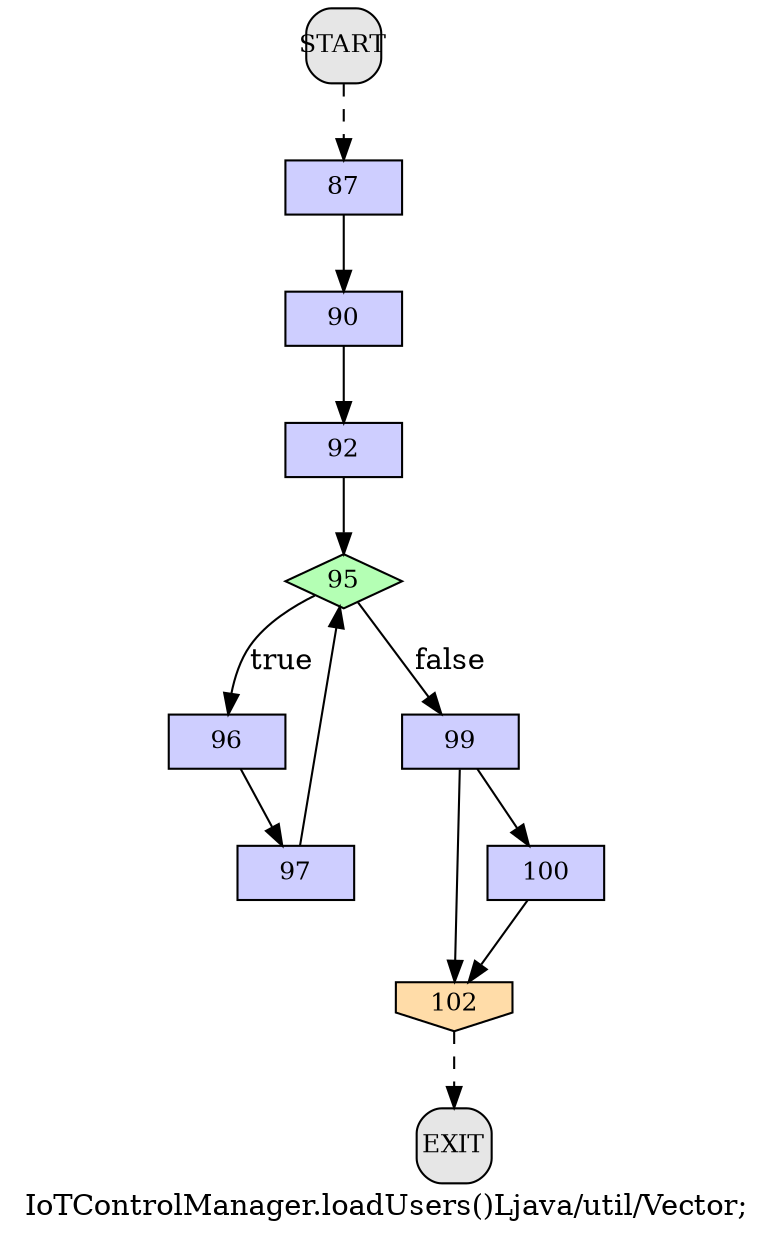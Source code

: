 /* --------------------------------------------------- */
/* Generated by Dr. Garbage Control Flow Graph Factory */
/* http://www.drgarbage.com                            */
/* Version: 4.5.0.201508311741                         */
/* Retrieved on: 2015-12-01 08:09:23.756               */
/* --------------------------------------------------- */
digraph "IoTControlManager.loadUsers()Ljava/util/Vector;" {
 graph [label="IoTControlManager.loadUsers()Ljava/util/Vector;"];
 2 [label="87", shape=box, style=filled, fillcolor="#CECEFF", fixedsize=true, fontsize=12, width=0.78, height=0.36 ]
 3 [label="90", shape=box, style=filled, fillcolor="#CECEFF", fixedsize=true, fontsize=12, width=0.78, height=0.36 ]
 4 [label="92", shape=box, style=filled, fillcolor="#CECEFF", fixedsize=true, fontsize=12, width=0.78, height=0.36 ]
 5 [label="95", shape=diamond, style=filled, fillcolor="#B4FFB4", fixedsize=true, fontsize=12, width=0.78, height=0.36 ]
 6 [label="96", shape=box, style=filled, fillcolor="#CECEFF", fixedsize=true, fontsize=12, width=0.78, height=0.36 ]
 7 [label="97", shape=box, style=filled, fillcolor="#CECEFF", fixedsize=true, fontsize=12, width=0.78, height=0.36 ]
 8 [label="99", shape=box, style=filled, fillcolor="#CECEFF", fixedsize=true, fontsize=12, width=0.78, height=0.36 ]
 9 [label="100", shape=box, style=filled, fillcolor="#CECEFF", fixedsize=true, fontsize=12, width=0.78, height=0.36 ]
 10 [label="102", shape=invhouse, style=filled, fillcolor="#FFDCA8", fixedsize=true, fontsize=12, width=0.78, height=0.36 ]
 11 [label="START", shape=box, style="filled, rounded", fillcolor="#E6E6E6", fixedsize=true, fontsize=12, width=0.5, height=0.5 ]
 12 [label="EXIT", shape=box, style="filled, rounded", fillcolor="#E6E6E6", fixedsize=true, fontsize=12, width=0.5, height=0.5 ]
 11 -> 2 [label="", style=dashed ]
 2 -> 3 [label="", style=solid ]
 3 -> 4 [label="", style=solid ]
 4 -> 5 [label="", style=solid ]
 7 -> 5 [label="", style=solid ]
 5 -> 6 [label="true", style=solid ]
 6 -> 7 [label="", style=solid ]
 5 -> 8 [label="false", style=solid ]
 8 -> 9 [label="", style=solid ]
 8 -> 10 [label="", style=solid ]
 9 -> 10 [label="", style=solid ]
 10 -> 12 [label="", style=dashed ]
}
